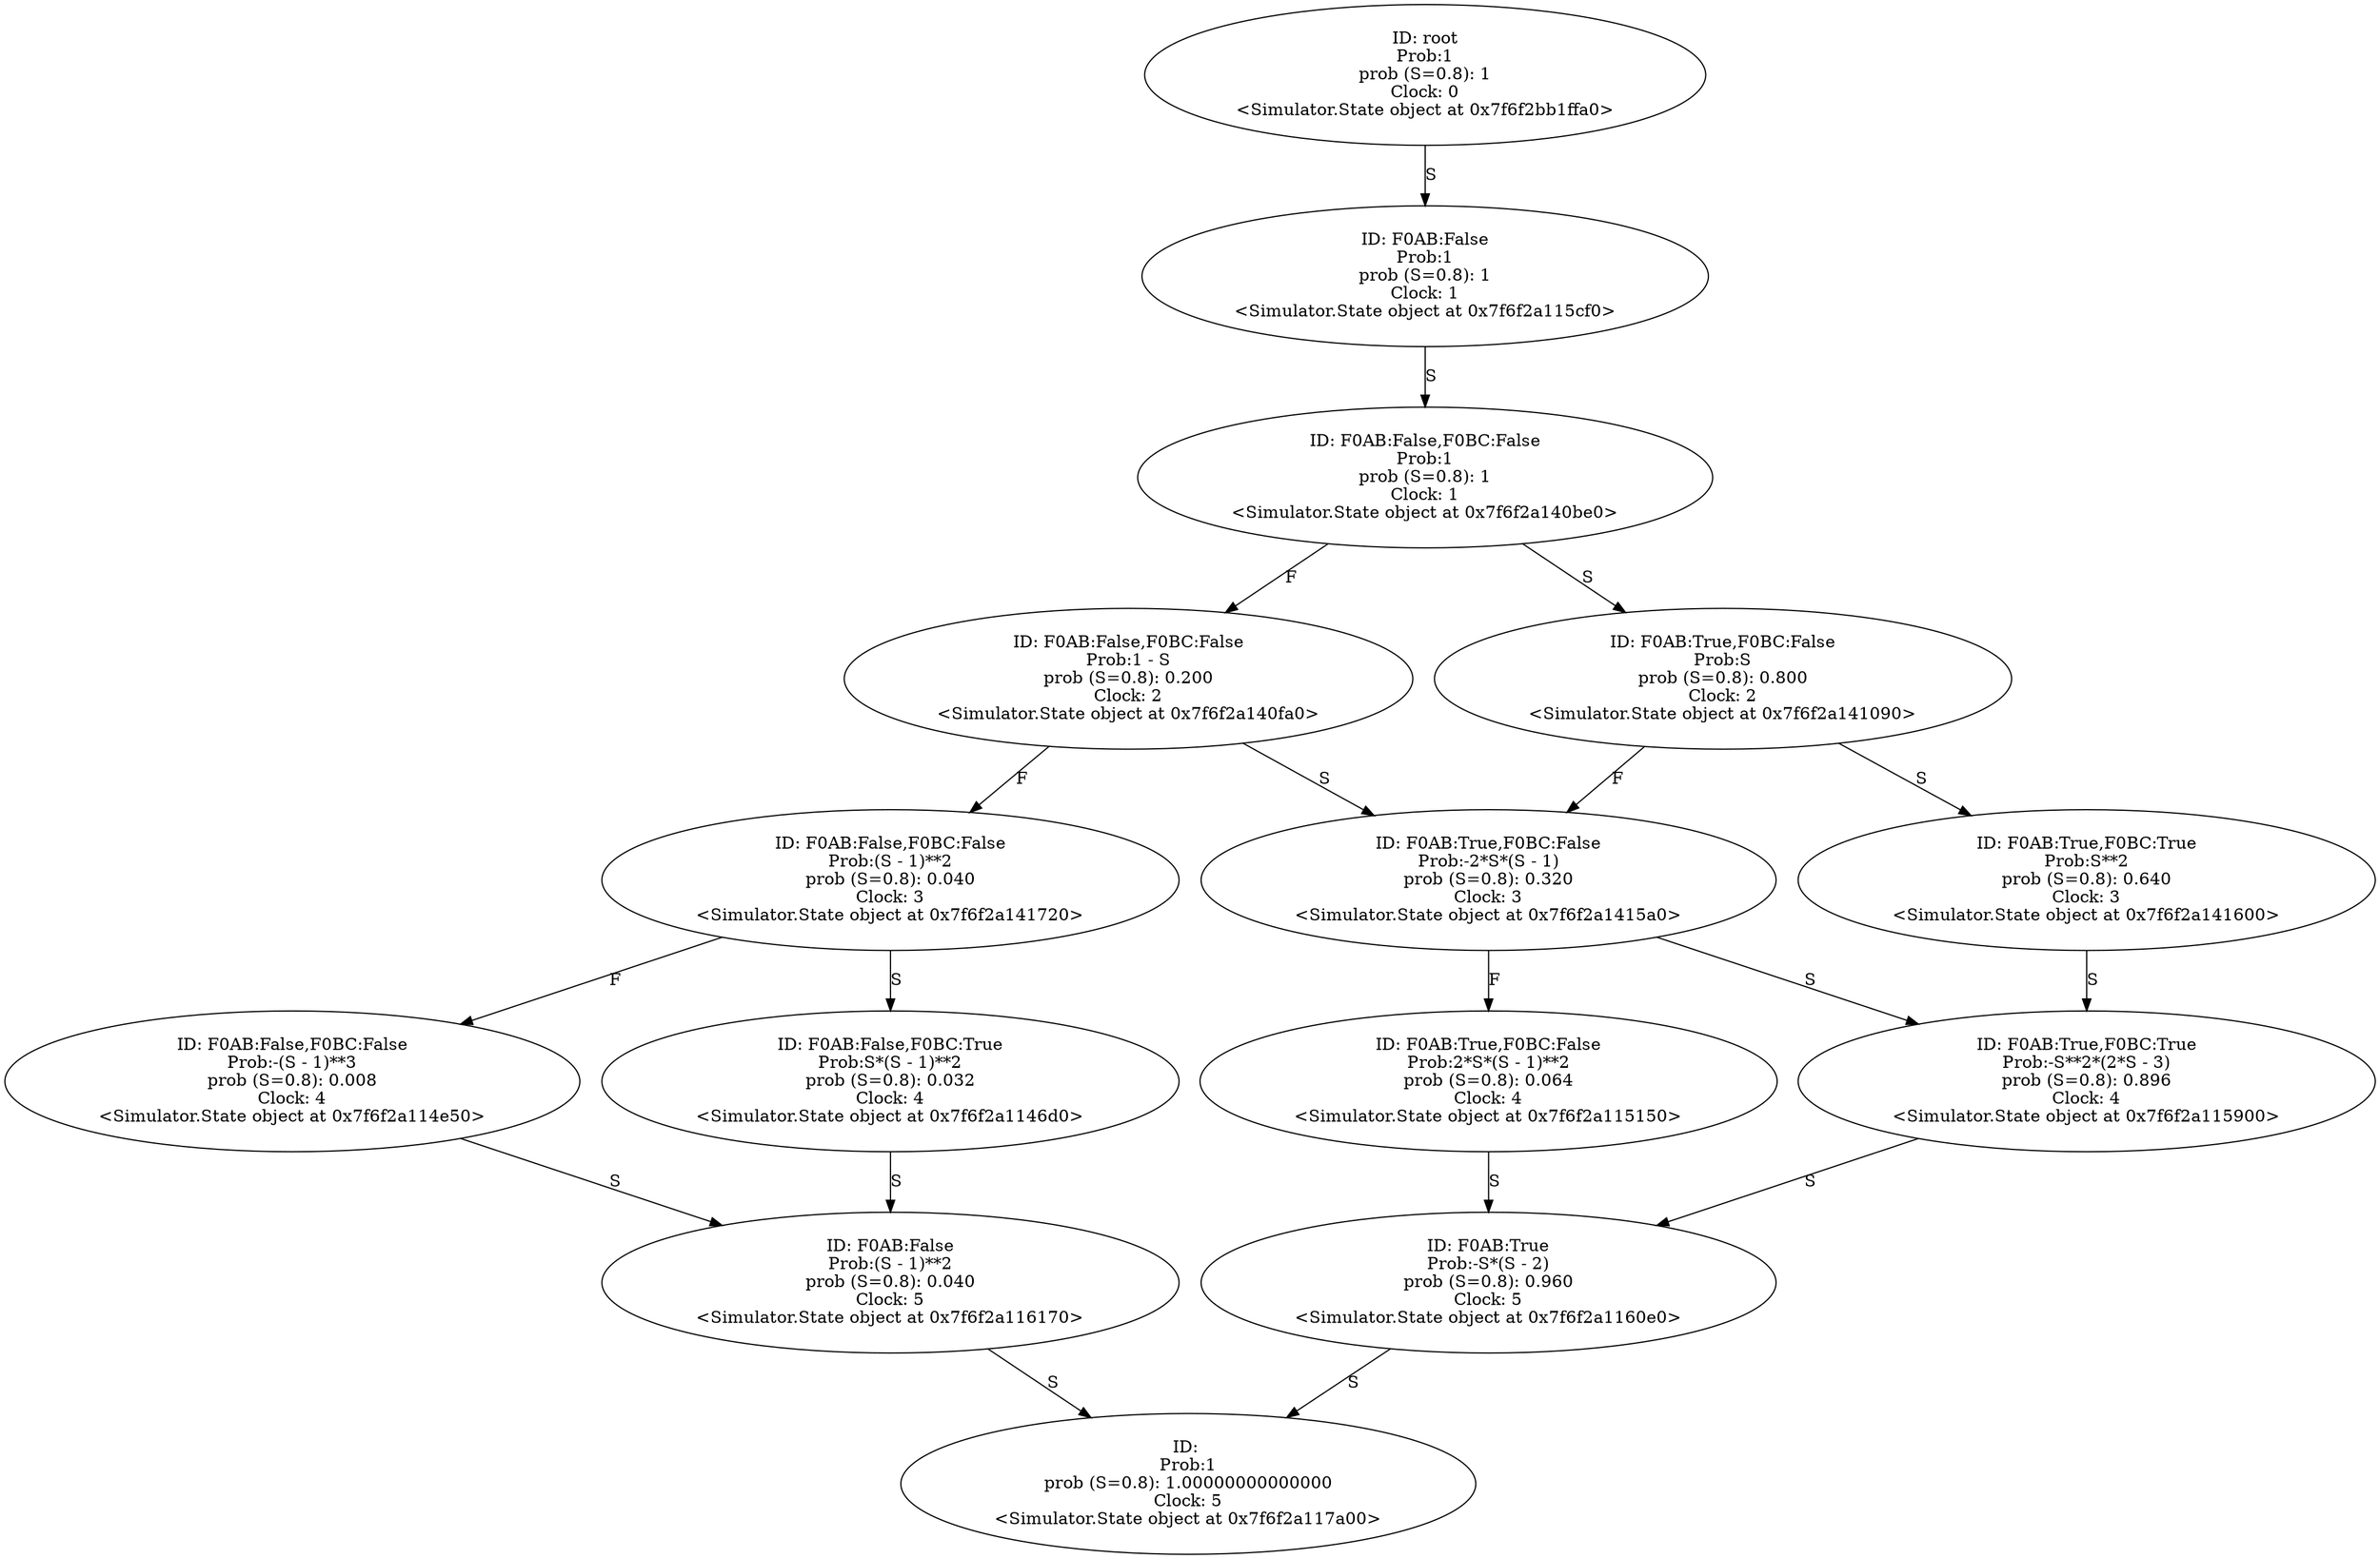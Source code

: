 digraph "./Output/Digraph" {
	<Simulator.State object at 0x7f6f2bb1ffa0> [label="ID: root
Prob:1
prob (S=0.8): 1
Clock: 0
<Simulator.State object at 0x7f6f2bb1ffa0>"]
	<Simulator.State object at 0x7f6f2bb1ffa0> -> <Simulator.State object at 0x7f6f2a115cf0> [label=S]
	<Simulator.State object at 0x7f6f2a115cf0> [label="ID: F0AB:False
Prob:1
prob (S=0.8): 1
Clock: 1
<Simulator.State object at 0x7f6f2a115cf0>"]
	<Simulator.State object at 0x7f6f2a115cf0> -> <Simulator.State object at 0x7f6f2a140be0> [label=S]
	<Simulator.State object at 0x7f6f2a140be0> [label="ID: F0AB:False,F0BC:False
Prob:1
prob (S=0.8): 1
Clock: 1
<Simulator.State object at 0x7f6f2a140be0>"]
	<Simulator.State object at 0x7f6f2a140be0> -> <Simulator.State object at 0x7f6f2a140fa0> [label=F]
	<Simulator.State object at 0x7f6f2a140be0> -> <Simulator.State object at 0x7f6f2a141090> [label=S]
	<Simulator.State object at 0x7f6f2a140fa0> [label="ID: F0AB:False,F0BC:False
Prob:1 - S
prob (S=0.8): 0.200
Clock: 2
<Simulator.State object at 0x7f6f2a140fa0>"]
	<Simulator.State object at 0x7f6f2a140fa0> -> <Simulator.State object at 0x7f6f2a141720> [label=F]
	<Simulator.State object at 0x7f6f2a140fa0> -> <Simulator.State object at 0x7f6f2a1415a0> [label=S]
	<Simulator.State object at 0x7f6f2a141090> [label="ID: F0AB:True,F0BC:False
Prob:S
prob (S=0.8): 0.800
Clock: 2
<Simulator.State object at 0x7f6f2a141090>"]
	<Simulator.State object at 0x7f6f2a141090> -> <Simulator.State object at 0x7f6f2a1415a0> [label=F]
	<Simulator.State object at 0x7f6f2a141090> -> <Simulator.State object at 0x7f6f2a141600> [label=S]
	<Simulator.State object at 0x7f6f2a141720> [label="ID: F0AB:False,F0BC:False
Prob:(S - 1)**2
prob (S=0.8): 0.040
Clock: 3
<Simulator.State object at 0x7f6f2a141720>"]
	<Simulator.State object at 0x7f6f2a141720> -> <Simulator.State object at 0x7f6f2a114e50> [label=F]
	<Simulator.State object at 0x7f6f2a141720> -> <Simulator.State object at 0x7f6f2a1146d0> [label=S]
	<Simulator.State object at 0x7f6f2a1415a0> [label="ID: F0AB:True,F0BC:False
Prob:-2*S*(S - 1)
prob (S=0.8): 0.320
Clock: 3
<Simulator.State object at 0x7f6f2a1415a0>"]
	<Simulator.State object at 0x7f6f2a1415a0> -> <Simulator.State object at 0x7f6f2a115150> [label=F]
	<Simulator.State object at 0x7f6f2a1415a0> -> <Simulator.State object at 0x7f6f2a115900> [label=S]
	<Simulator.State object at 0x7f6f2a141600> [label="ID: F0AB:True,F0BC:True
Prob:S**2
prob (S=0.8): 0.640
Clock: 3
<Simulator.State object at 0x7f6f2a141600>"]
	<Simulator.State object at 0x7f6f2a141600> -> <Simulator.State object at 0x7f6f2a115900> [label=S]
	<Simulator.State object at 0x7f6f2a114e50> [label="ID: F0AB:False,F0BC:False
Prob:-(S - 1)**3
prob (S=0.8): 0.008
Clock: 4
<Simulator.State object at 0x7f6f2a114e50>"]
	<Simulator.State object at 0x7f6f2a114e50> -> <Simulator.State object at 0x7f6f2a116170> [label=S]
	<Simulator.State object at 0x7f6f2a1146d0> [label="ID: F0AB:False,F0BC:True
Prob:S*(S - 1)**2
prob (S=0.8): 0.032
Clock: 4
<Simulator.State object at 0x7f6f2a1146d0>"]
	<Simulator.State object at 0x7f6f2a1146d0> -> <Simulator.State object at 0x7f6f2a116170> [label=S]
	<Simulator.State object at 0x7f6f2a115150> [label="ID: F0AB:True,F0BC:False
Prob:2*S*(S - 1)**2
prob (S=0.8): 0.064
Clock: 4
<Simulator.State object at 0x7f6f2a115150>"]
	<Simulator.State object at 0x7f6f2a115150> -> <Simulator.State object at 0x7f6f2a1160e0> [label=S]
	<Simulator.State object at 0x7f6f2a115900> [label="ID: F0AB:True,F0BC:True
Prob:-S**2*(2*S - 3)
prob (S=0.8): 0.896
Clock: 4
<Simulator.State object at 0x7f6f2a115900>"]
	<Simulator.State object at 0x7f6f2a115900> -> <Simulator.State object at 0x7f6f2a1160e0> [label=S]
	<Simulator.State object at 0x7f6f2a116170> [label="ID: F0AB:False
Prob:(S - 1)**2
prob (S=0.8): 0.040
Clock: 5
<Simulator.State object at 0x7f6f2a116170>"]
	<Simulator.State object at 0x7f6f2a116170> -> <Simulator.State object at 0x7f6f2a117a00> [label=S]
	<Simulator.State object at 0x7f6f2a1160e0> [label="ID: F0AB:True
Prob:-S*(S - 2)
prob (S=0.8): 0.960
Clock: 5
<Simulator.State object at 0x7f6f2a1160e0>"]
	<Simulator.State object at 0x7f6f2a1160e0> -> <Simulator.State object at 0x7f6f2a117a00> [label=S]
	<Simulator.State object at 0x7f6f2a117a00> [label="ID: 
Prob:1
prob (S=0.8): 1.00000000000000
Clock: 5
<Simulator.State object at 0x7f6f2a117a00>"]
}

